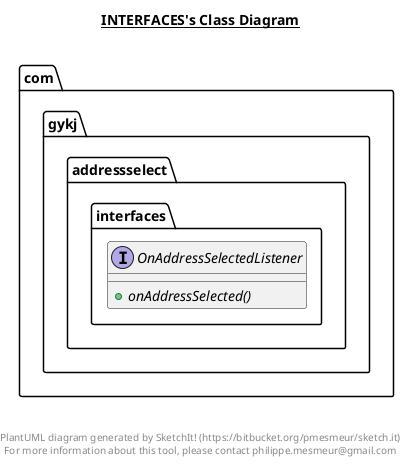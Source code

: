 @startuml

title __INTERFACES's Class Diagram__\n

  namespace com.gykj.addressselect {
    namespace interfaces {
      interface com.gykj.addressselect.interfaces.OnAddressSelectedListener {
          {abstract} + onAddressSelected()
      }
    }
  }
  



right footer


PlantUML diagram generated by SketchIt! (https://bitbucket.org/pmesmeur/sketch.it)
For more information about this tool, please contact philippe.mesmeur@gmail.com
endfooter

@enduml
